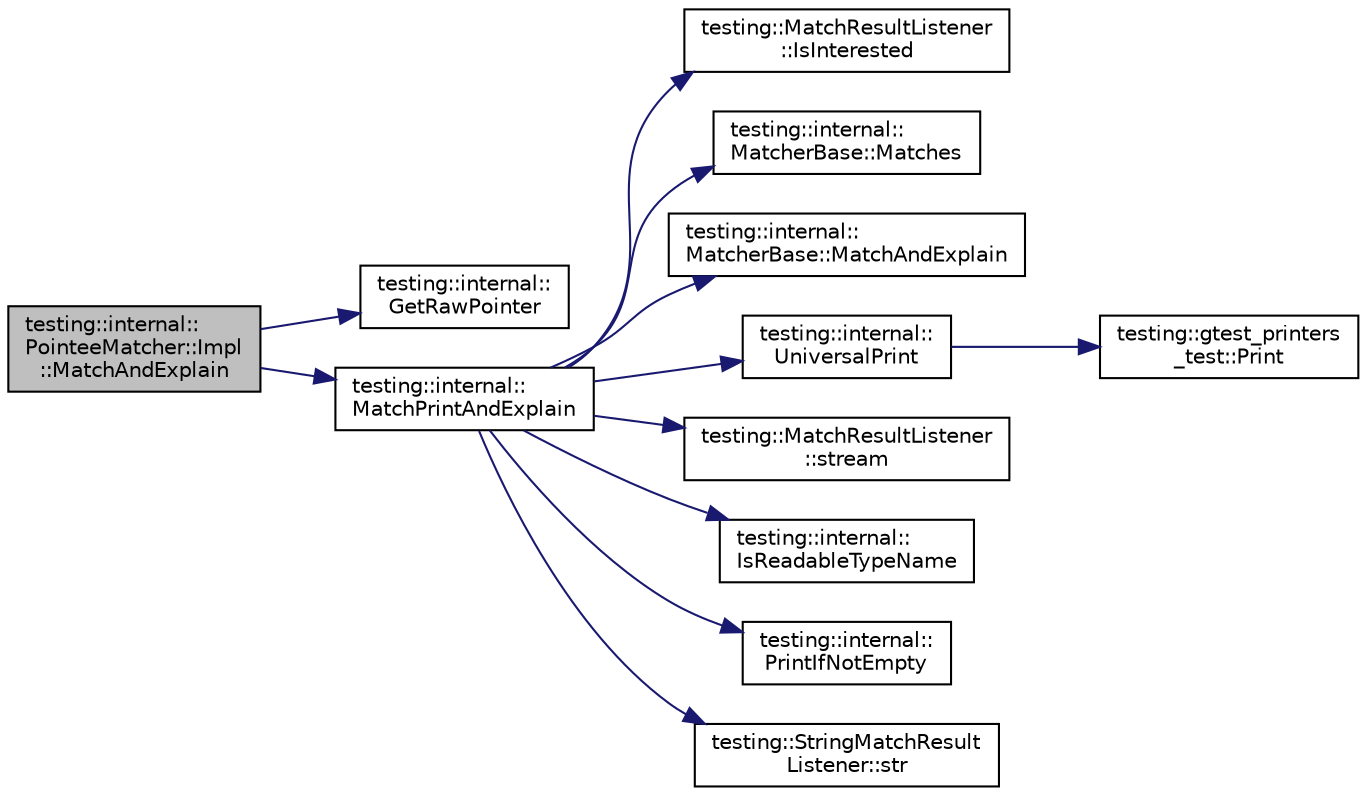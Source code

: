 digraph "testing::internal::PointeeMatcher::Impl::MatchAndExplain"
{
  edge [fontname="Helvetica",fontsize="10",labelfontname="Helvetica",labelfontsize="10"];
  node [fontname="Helvetica",fontsize="10",shape=record];
  rankdir="LR";
  Node8 [label="testing::internal::\lPointeeMatcher::Impl\l::MatchAndExplain",height=0.2,width=0.4,color="black", fillcolor="grey75", style="filled", fontcolor="black"];
  Node8 -> Node9 [color="midnightblue",fontsize="10",style="solid",fontname="Helvetica"];
  Node9 [label="testing::internal::\lGetRawPointer",height=0.2,width=0.4,color="black", fillcolor="white", style="filled",URL="$d0/da7/namespacetesting_1_1internal.html#ae88d1a6f95165c43c27a6c0e2d357e61"];
  Node8 -> Node10 [color="midnightblue",fontsize="10",style="solid",fontname="Helvetica"];
  Node10 [label="testing::internal::\lMatchPrintAndExplain",height=0.2,width=0.4,color="black", fillcolor="white", style="filled",URL="$d0/da7/namespacetesting_1_1internal.html#a0821df2611d54c79bac990719ad8a2dd"];
  Node10 -> Node11 [color="midnightblue",fontsize="10",style="solid",fontname="Helvetica"];
  Node11 [label="testing::MatchResultListener\l::IsInterested",height=0.2,width=0.4,color="black", fillcolor="white", style="filled",URL="$d7/d01/classtesting_1_1_match_result_listener.html#ac34f9771f2ba6128cd6a1348b3aebda3"];
  Node10 -> Node12 [color="midnightblue",fontsize="10",style="solid",fontname="Helvetica"];
  Node12 [label="testing::internal::\lMatcherBase::Matches",height=0.2,width=0.4,color="black", fillcolor="white", style="filled",URL="$df/d93/classtesting_1_1internal_1_1_matcher_base.html#a3b479673ff40cac1a7d548e91d789cb2"];
  Node10 -> Node13 [color="midnightblue",fontsize="10",style="solid",fontname="Helvetica"];
  Node13 [label="testing::internal::\lMatcherBase::MatchAndExplain",height=0.2,width=0.4,color="black", fillcolor="white", style="filled",URL="$df/d93/classtesting_1_1internal_1_1_matcher_base.html#a08429a6d7e7d330de4a4eb4e272105a7"];
  Node10 -> Node14 [color="midnightblue",fontsize="10",style="solid",fontname="Helvetica"];
  Node14 [label="testing::internal::\lUniversalPrint",height=0.2,width=0.4,color="black", fillcolor="white", style="filled",URL="$d0/da7/namespacetesting_1_1internal.html#a30708fa2bacf11895b03bdb21eb72309"];
  Node14 -> Node15 [color="midnightblue",fontsize="10",style="solid",fontname="Helvetica"];
  Node15 [label="testing::gtest_printers\l_test::Print",height=0.2,width=0.4,color="black", fillcolor="white", style="filled",URL="$dd/d01/namespacetesting_1_1gtest__printers__test.html#ab1fefdb330a473343afa3cc6d46a65f6"];
  Node10 -> Node16 [color="midnightblue",fontsize="10",style="solid",fontname="Helvetica"];
  Node16 [label="testing::MatchResultListener\l::stream",height=0.2,width=0.4,color="black", fillcolor="white", style="filled",URL="$d7/d01/classtesting_1_1_match_result_listener.html#a5abecb247e005f7f50a94898e3f44ee3"];
  Node10 -> Node17 [color="midnightblue",fontsize="10",style="solid",fontname="Helvetica"];
  Node17 [label="testing::internal::\lIsReadableTypeName",height=0.2,width=0.4,color="black", fillcolor="white", style="filled",URL="$d0/da7/namespacetesting_1_1internal.html#abeedf209750a21d996983e84224ac816"];
  Node10 -> Node18 [color="midnightblue",fontsize="10",style="solid",fontname="Helvetica"];
  Node18 [label="testing::internal::\lPrintIfNotEmpty",height=0.2,width=0.4,color="black", fillcolor="white", style="filled",URL="$d0/da7/namespacetesting_1_1internal.html#ad609eb8bac84ab487464a3449c57640a"];
  Node10 -> Node19 [color="midnightblue",fontsize="10",style="solid",fontname="Helvetica"];
  Node19 [label="testing::StringMatchResult\lListener::str",height=0.2,width=0.4,color="black", fillcolor="white", style="filled",URL="$d9/dd6/classtesting_1_1_string_match_result_listener.html#a77e501016fa53b76e7eee1739d25dde9"];
}
